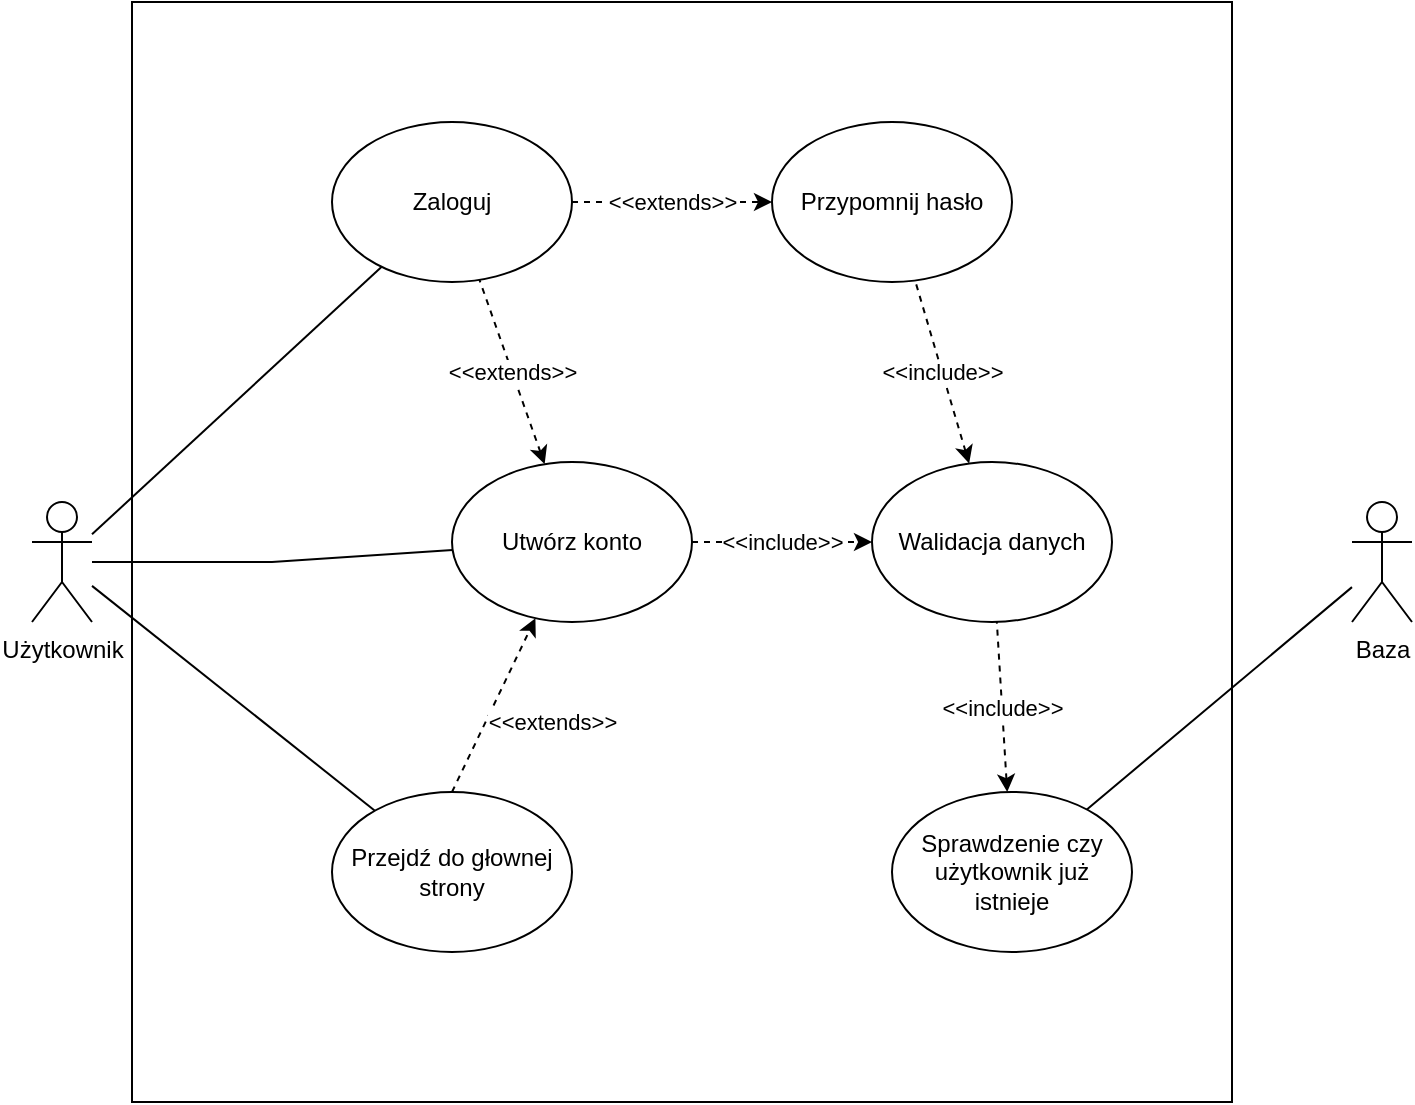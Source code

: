 <mxfile version="17.4.0" type="device"><diagram id="6tY8-UnktA1APNufxycF" name="Page-1"><mxGraphModel dx="780" dy="1095" grid="1" gridSize="10" guides="1" tooltips="1" connect="1" arrows="1" fold="1" page="1" pageScale="1" pageWidth="827" pageHeight="1169" math="0" shadow="0"><root><mxCell id="0"/><mxCell id="1" parent="0"/><mxCell id="6Otwe0AW49umEPoXHCfc-1" value="Użytkownik" style="shape=umlActor;verticalLabelPosition=bottom;verticalAlign=top;outlineConnect=0;html=1;" vertex="1" parent="1"><mxGeometry x="70" y="400" width="30" height="60" as="geometry"/></mxCell><mxCell id="6Otwe0AW49umEPoXHCfc-2" value="" style="whiteSpace=wrap;html=1;aspect=fixed;" vertex="1" parent="1"><mxGeometry x="120" y="150" width="550" height="550" as="geometry"/></mxCell><mxCell id="6Otwe0AW49umEPoXHCfc-4" value="Zaloguj" style="ellipse;whiteSpace=wrap;html=1;" vertex="1" parent="1"><mxGeometry x="220" y="210" width="120" height="80" as="geometry"/></mxCell><mxCell id="6Otwe0AW49umEPoXHCfc-5" value="Utwórz konto" style="ellipse;whiteSpace=wrap;html=1;" vertex="1" parent="1"><mxGeometry x="280" y="380" width="120" height="80" as="geometry"/></mxCell><mxCell id="6Otwe0AW49umEPoXHCfc-6" value="Przejdź do głownej strony" style="ellipse;whiteSpace=wrap;html=1;" vertex="1" parent="1"><mxGeometry x="220" y="545" width="120" height="80" as="geometry"/></mxCell><mxCell id="6Otwe0AW49umEPoXHCfc-7" value="Przypomnij hasło" style="ellipse;whiteSpace=wrap;html=1;" vertex="1" parent="1"><mxGeometry x="440" y="210" width="120" height="80" as="geometry"/></mxCell><mxCell id="6Otwe0AW49umEPoXHCfc-8" value="Walidacja danych" style="ellipse;whiteSpace=wrap;html=1;" vertex="1" parent="1"><mxGeometry x="490" y="380" width="120" height="80" as="geometry"/></mxCell><mxCell id="6Otwe0AW49umEPoXHCfc-9" value="Sprawdzenie czy użytkownik już istnieje" style="ellipse;whiteSpace=wrap;html=1;" vertex="1" parent="1"><mxGeometry x="500" y="545" width="120" height="80" as="geometry"/></mxCell><mxCell id="6Otwe0AW49umEPoXHCfc-10" value="Baza" style="shape=umlActor;verticalLabelPosition=bottom;verticalAlign=top;html=1;outlineConnect=0;" vertex="1" parent="1"><mxGeometry x="730" y="400" width="30" height="60" as="geometry"/></mxCell><mxCell id="6Otwe0AW49umEPoXHCfc-11" value="" style="endArrow=none;html=1;rounded=0;" edge="1" parent="1" source="6Otwe0AW49umEPoXHCfc-1" target="6Otwe0AW49umEPoXHCfc-5"><mxGeometry width="50" height="50" relative="1" as="geometry"><mxPoint x="120" y="430" as="sourcePoint"/><mxPoint x="420" y="540" as="targetPoint"/><Array as="points"><mxPoint x="190" y="430"/></Array></mxGeometry></mxCell><mxCell id="6Otwe0AW49umEPoXHCfc-15" value="" style="endArrow=none;html=1;rounded=0;" edge="1" parent="1" source="6Otwe0AW49umEPoXHCfc-4" target="6Otwe0AW49umEPoXHCfc-1"><mxGeometry width="50" height="50" relative="1" as="geometry"><mxPoint x="370" y="590" as="sourcePoint"/><mxPoint x="420" y="540" as="targetPoint"/><Array as="points"/></mxGeometry></mxCell><mxCell id="6Otwe0AW49umEPoXHCfc-16" value="" style="endArrow=none;html=1;rounded=0;" edge="1" parent="1" source="6Otwe0AW49umEPoXHCfc-1" target="6Otwe0AW49umEPoXHCfc-6"><mxGeometry width="50" height="50" relative="1" as="geometry"><mxPoint x="370" y="590" as="sourcePoint"/><mxPoint x="420" y="540" as="targetPoint"/></mxGeometry></mxCell><mxCell id="6Otwe0AW49umEPoXHCfc-17" value="&amp;lt;&amp;lt;extends&amp;gt;&amp;gt;" style="endArrow=classic;dashed=1;html=1;rounded=0;exitX=0.5;exitY=0;exitDx=0;exitDy=0;startArrow=none;startFill=0;endFill=1;" edge="1" parent="1" source="6Otwe0AW49umEPoXHCfc-6" target="6Otwe0AW49umEPoXHCfc-5"><mxGeometry x="0.104" y="-30" width="50" height="50" relative="1" as="geometry"><mxPoint x="370" y="590" as="sourcePoint"/><mxPoint x="420" y="540" as="targetPoint"/><mxPoint as="offset"/></mxGeometry></mxCell><mxCell id="6Otwe0AW49umEPoXHCfc-18" value="&amp;lt;&amp;lt;include&amp;gt;&amp;gt;" style="endArrow=none;dashed=1;html=1;rounded=0;startArrow=classic;startFill=1;" edge="1" parent="1" source="6Otwe0AW49umEPoXHCfc-9" target="6Otwe0AW49umEPoXHCfc-8"><mxGeometry width="50" height="50" relative="1" as="geometry"><mxPoint x="370" y="590" as="sourcePoint"/><mxPoint x="420" y="540" as="targetPoint"/></mxGeometry></mxCell><mxCell id="6Otwe0AW49umEPoXHCfc-19" value="&amp;lt;&amp;lt;include&amp;gt;&amp;gt;" style="endArrow=classic;dashed=1;html=1;rounded=0;endFill=1;" edge="1" parent="1" source="6Otwe0AW49umEPoXHCfc-5" target="6Otwe0AW49umEPoXHCfc-8"><mxGeometry width="50" height="50" relative="1" as="geometry"><mxPoint x="370" y="590" as="sourcePoint"/><mxPoint x="420" y="540" as="targetPoint"/></mxGeometry></mxCell><mxCell id="6Otwe0AW49umEPoXHCfc-20" value="&amp;lt;&amp;lt;include&amp;gt;&amp;gt;" style="endArrow=none;dashed=1;html=1;rounded=0;endFill=0;startArrow=classic;startFill=1;" edge="1" parent="1" source="6Otwe0AW49umEPoXHCfc-8" target="6Otwe0AW49umEPoXHCfc-7"><mxGeometry width="50" height="50" relative="1" as="geometry"><mxPoint x="370" y="590" as="sourcePoint"/><mxPoint x="420" y="540" as="targetPoint"/></mxGeometry></mxCell><mxCell id="6Otwe0AW49umEPoXHCfc-21" value="&amp;lt;&amp;lt;extends&amp;gt;&amp;gt;" style="endArrow=classic;dashed=1;html=1;rounded=0;endFill=1;" edge="1" parent="1" source="6Otwe0AW49umEPoXHCfc-4" target="6Otwe0AW49umEPoXHCfc-7"><mxGeometry width="50" height="50" relative="1" as="geometry"><mxPoint x="370" y="590" as="sourcePoint"/><mxPoint x="420" y="540" as="targetPoint"/></mxGeometry></mxCell><mxCell id="6Otwe0AW49umEPoXHCfc-22" value="&amp;lt;&amp;lt;extends&amp;gt;&amp;gt;" style="endArrow=none;dashed=1;html=1;rounded=0;endFill=0;startArrow=classic;startFill=1;" edge="1" parent="1" source="6Otwe0AW49umEPoXHCfc-5" target="6Otwe0AW49umEPoXHCfc-4"><mxGeometry width="50" height="50" relative="1" as="geometry"><mxPoint x="370" y="590" as="sourcePoint"/><mxPoint x="420" y="540" as="targetPoint"/></mxGeometry></mxCell><mxCell id="6Otwe0AW49umEPoXHCfc-23" value="" style="endArrow=none;html=1;rounded=0;" edge="1" parent="1" source="6Otwe0AW49umEPoXHCfc-9" target="6Otwe0AW49umEPoXHCfc-10"><mxGeometry width="50" height="50" relative="1" as="geometry"><mxPoint x="370" y="590" as="sourcePoint"/><mxPoint x="420" y="540" as="targetPoint"/></mxGeometry></mxCell></root></mxGraphModel></diagram></mxfile>